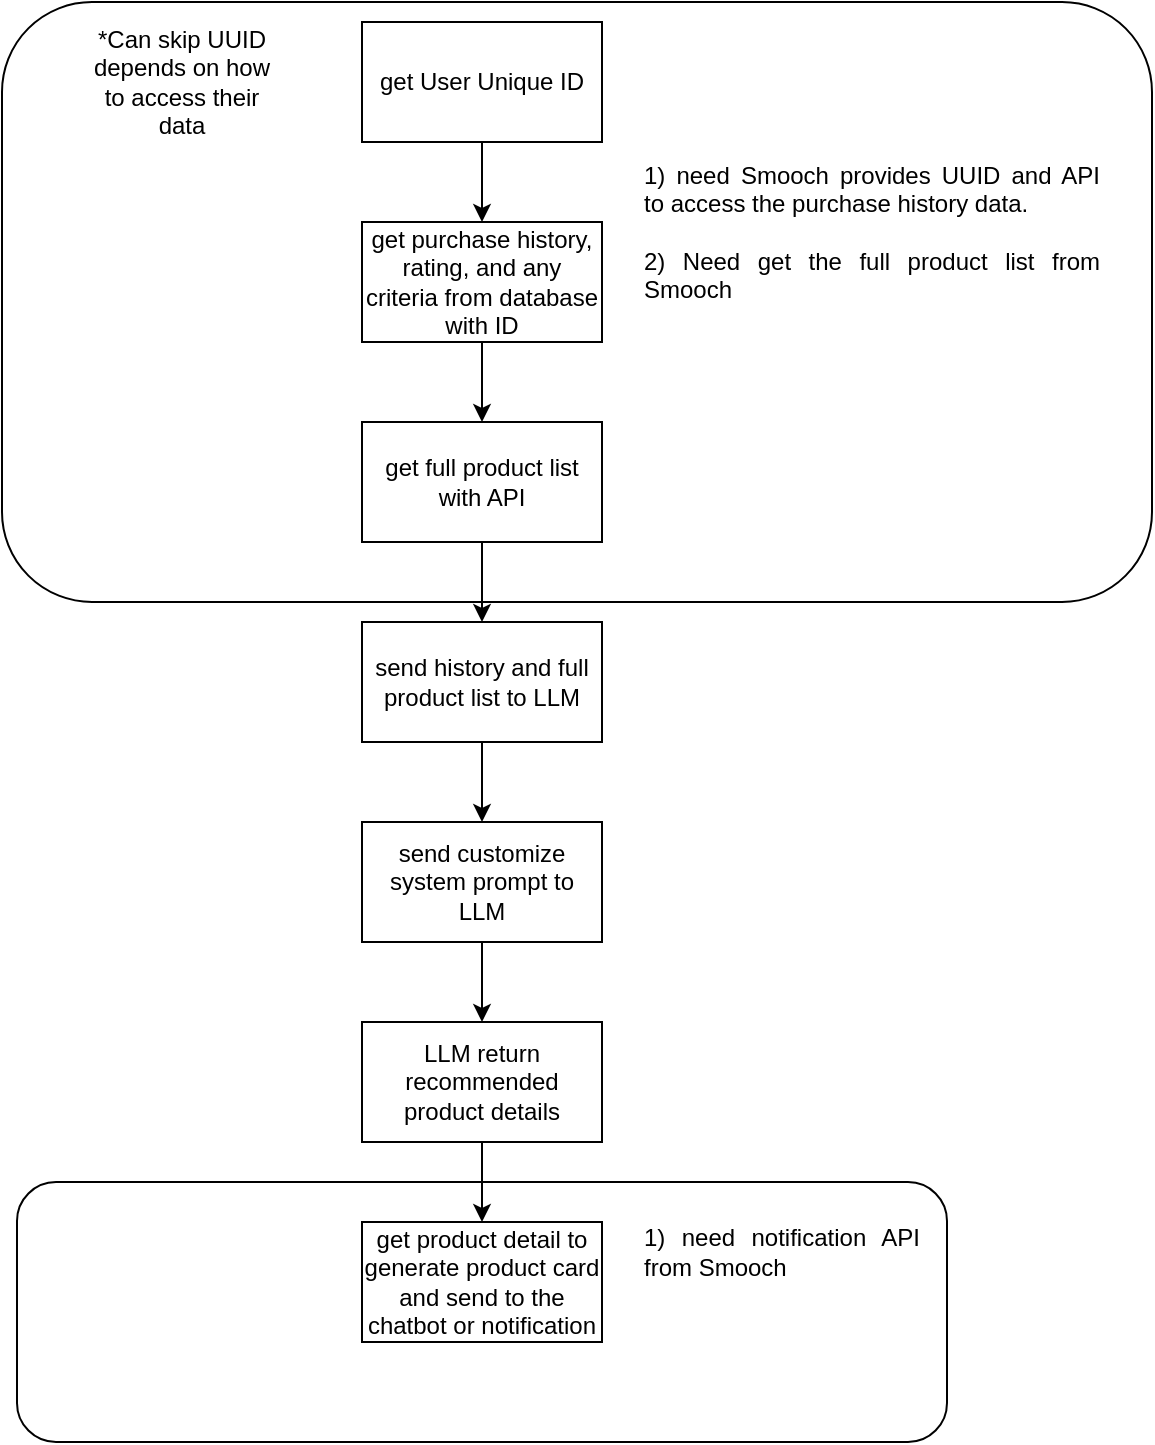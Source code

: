 <mxfile version="24.7.17">
  <diagram id="C5RBs43oDa-KdzZeNtuy" name="Page-1">
    <mxGraphModel dx="1674" dy="738" grid="1" gridSize="10" guides="1" tooltips="1" connect="1" arrows="1" fold="1" page="1" pageScale="1" pageWidth="827" pageHeight="1169" math="0" shadow="0">
      <root>
        <mxCell id="WIyWlLk6GJQsqaUBKTNV-0" />
        <mxCell id="WIyWlLk6GJQsqaUBKTNV-1" parent="WIyWlLk6GJQsqaUBKTNV-0" />
        <mxCell id="ztROdV_d39JLbTnoghRj-3" value="" style="rounded=1;whiteSpace=wrap;html=1;" vertex="1" parent="WIyWlLk6GJQsqaUBKTNV-1">
          <mxGeometry x="227.5" y="640" width="465" height="130" as="geometry" />
        </mxCell>
        <mxCell id="ztROdV_d39JLbTnoghRj-0" value="" style="rounded=1;whiteSpace=wrap;html=1;" vertex="1" parent="WIyWlLk6GJQsqaUBKTNV-1">
          <mxGeometry x="220" y="50" width="575" height="300" as="geometry" />
        </mxCell>
        <mxCell id="4aojZ9jgp5N0Gy9sEuXH-7" style="edgeStyle=orthogonalEdgeStyle;rounded=0;orthogonalLoop=1;jettySize=auto;html=1;exitX=0.5;exitY=1;exitDx=0;exitDy=0;entryX=0.5;entryY=0;entryDx=0;entryDy=0;" parent="WIyWlLk6GJQsqaUBKTNV-1" source="4aojZ9jgp5N0Gy9sEuXH-0" target="4aojZ9jgp5N0Gy9sEuXH-1" edge="1">
          <mxGeometry relative="1" as="geometry" />
        </mxCell>
        <mxCell id="4aojZ9jgp5N0Gy9sEuXH-0" value="get User Unique ID" style="rounded=0;whiteSpace=wrap;html=1;" parent="WIyWlLk6GJQsqaUBKTNV-1" vertex="1">
          <mxGeometry x="400" y="60" width="120" height="60" as="geometry" />
        </mxCell>
        <mxCell id="4aojZ9jgp5N0Gy9sEuXH-8" style="edgeStyle=orthogonalEdgeStyle;rounded=0;orthogonalLoop=1;jettySize=auto;html=1;exitX=0.5;exitY=1;exitDx=0;exitDy=0;" parent="WIyWlLk6GJQsqaUBKTNV-1" source="4aojZ9jgp5N0Gy9sEuXH-1" target="4aojZ9jgp5N0Gy9sEuXH-2" edge="1">
          <mxGeometry relative="1" as="geometry" />
        </mxCell>
        <mxCell id="4aojZ9jgp5N0Gy9sEuXH-1" value="get purchase history, rating, and any criteria from database with ID" style="rounded=0;whiteSpace=wrap;html=1;" parent="WIyWlLk6GJQsqaUBKTNV-1" vertex="1">
          <mxGeometry x="400" y="160" width="120" height="60" as="geometry" />
        </mxCell>
        <mxCell id="4aojZ9jgp5N0Gy9sEuXH-9" style="edgeStyle=orthogonalEdgeStyle;rounded=0;orthogonalLoop=1;jettySize=auto;html=1;exitX=0.5;exitY=1;exitDx=0;exitDy=0;entryX=0.5;entryY=0;entryDx=0;entryDy=0;" parent="WIyWlLk6GJQsqaUBKTNV-1" source="4aojZ9jgp5N0Gy9sEuXH-2" target="4aojZ9jgp5N0Gy9sEuXH-3" edge="1">
          <mxGeometry relative="1" as="geometry" />
        </mxCell>
        <mxCell id="4aojZ9jgp5N0Gy9sEuXH-2" value="get full product list with API" style="rounded=0;whiteSpace=wrap;html=1;" parent="WIyWlLk6GJQsqaUBKTNV-1" vertex="1">
          <mxGeometry x="400" y="260" width="120" height="60" as="geometry" />
        </mxCell>
        <mxCell id="4aojZ9jgp5N0Gy9sEuXH-10" style="edgeStyle=orthogonalEdgeStyle;rounded=0;orthogonalLoop=1;jettySize=auto;html=1;exitX=0.5;exitY=1;exitDx=0;exitDy=0;entryX=0.5;entryY=0;entryDx=0;entryDy=0;" parent="WIyWlLk6GJQsqaUBKTNV-1" source="4aojZ9jgp5N0Gy9sEuXH-3" target="4aojZ9jgp5N0Gy9sEuXH-4" edge="1">
          <mxGeometry relative="1" as="geometry" />
        </mxCell>
        <mxCell id="4aojZ9jgp5N0Gy9sEuXH-3" value="send history and full product list to LLM" style="rounded=0;whiteSpace=wrap;html=1;" parent="WIyWlLk6GJQsqaUBKTNV-1" vertex="1">
          <mxGeometry x="400" y="360" width="120" height="60" as="geometry" />
        </mxCell>
        <mxCell id="4aojZ9jgp5N0Gy9sEuXH-11" style="edgeStyle=orthogonalEdgeStyle;rounded=0;orthogonalLoop=1;jettySize=auto;html=1;exitX=0.5;exitY=1;exitDx=0;exitDy=0;entryX=0.5;entryY=0;entryDx=0;entryDy=0;" parent="WIyWlLk6GJQsqaUBKTNV-1" source="4aojZ9jgp5N0Gy9sEuXH-4" target="4aojZ9jgp5N0Gy9sEuXH-5" edge="1">
          <mxGeometry relative="1" as="geometry" />
        </mxCell>
        <mxCell id="4aojZ9jgp5N0Gy9sEuXH-4" value="send customize system prompt to LLM" style="rounded=0;whiteSpace=wrap;html=1;" parent="WIyWlLk6GJQsqaUBKTNV-1" vertex="1">
          <mxGeometry x="400" y="460" width="120" height="60" as="geometry" />
        </mxCell>
        <mxCell id="4aojZ9jgp5N0Gy9sEuXH-12" style="edgeStyle=orthogonalEdgeStyle;rounded=0;orthogonalLoop=1;jettySize=auto;html=1;exitX=0.5;exitY=1;exitDx=0;exitDy=0;entryX=0.5;entryY=0;entryDx=0;entryDy=0;" parent="WIyWlLk6GJQsqaUBKTNV-1" source="4aojZ9jgp5N0Gy9sEuXH-5" target="4aojZ9jgp5N0Gy9sEuXH-6" edge="1">
          <mxGeometry relative="1" as="geometry" />
        </mxCell>
        <mxCell id="4aojZ9jgp5N0Gy9sEuXH-5" value="LLM return recommended product details" style="rounded=0;whiteSpace=wrap;html=1;" parent="WIyWlLk6GJQsqaUBKTNV-1" vertex="1">
          <mxGeometry x="400" y="560" width="120" height="60" as="geometry" />
        </mxCell>
        <mxCell id="4aojZ9jgp5N0Gy9sEuXH-6" value="get product detail to generate product card and send to the chatbot or notification" style="rounded=0;whiteSpace=wrap;html=1;" parent="WIyWlLk6GJQsqaUBKTNV-1" vertex="1">
          <mxGeometry x="400" y="660" width="120" height="60" as="geometry" />
        </mxCell>
        <mxCell id="ztROdV_d39JLbTnoghRj-2" value="&lt;div style=&quot;text-align: justify;&quot;&gt;&lt;span style=&quot;background-color: initial;&quot;&gt;1) need Smooch provides UUID and API to access the purchase history data.&lt;/span&gt;&lt;/div&gt;&lt;div style=&quot;text-align: justify;&quot;&gt;&lt;span style=&quot;background-color: initial;&quot;&gt;&lt;br&gt;&lt;/span&gt;&lt;/div&gt;&lt;div style=&quot;text-align: justify;&quot;&gt;&lt;span style=&quot;background-color: initial;&quot;&gt;2) Need get the full product list from Smooch&lt;/span&gt;&lt;/div&gt;" style="text;html=1;align=center;verticalAlign=middle;whiteSpace=wrap;rounded=0;" vertex="1" parent="WIyWlLk6GJQsqaUBKTNV-1">
          <mxGeometry x="540" y="130" width="230" height="70" as="geometry" />
        </mxCell>
        <mxCell id="ztROdV_d39JLbTnoghRj-4" value="&lt;div style=&quot;text-align: justify;&quot;&gt;&lt;span style=&quot;background-color: initial;&quot;&gt;1) need notification API from Smooch&lt;/span&gt;&lt;/div&gt;" style="text;html=1;align=center;verticalAlign=middle;whiteSpace=wrap;rounded=0;" vertex="1" parent="WIyWlLk6GJQsqaUBKTNV-1">
          <mxGeometry x="540" y="660" width="140" height="30" as="geometry" />
        </mxCell>
        <mxCell id="ztROdV_d39JLbTnoghRj-5" value="*Can skip UUID depends on how to access their data" style="text;html=1;align=center;verticalAlign=middle;whiteSpace=wrap;rounded=0;" vertex="1" parent="WIyWlLk6GJQsqaUBKTNV-1">
          <mxGeometry x="260" y="75" width="100" height="30" as="geometry" />
        </mxCell>
      </root>
    </mxGraphModel>
  </diagram>
</mxfile>
